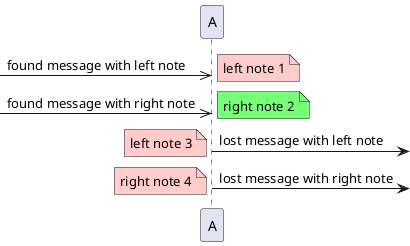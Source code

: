 {
  "sha1": "nw5ky8n9igqhjlj8mn84ovh2idgztun",
  "insertion": {
    "when": "2024-06-04T17:28:39.125Z",
    "user": "plantuml@gmail.com"
  }
}
@startuml
[->> A: found message with left note
note left #FFCCCC: left note 1
[->> A: found message with right note
note right #77FF77: right note 2
A ->]: lost message with left note
note left #FFCCCC: left note 3
A ->]: lost message with right note
note right #FFCCCC: right note 4
@enduml
